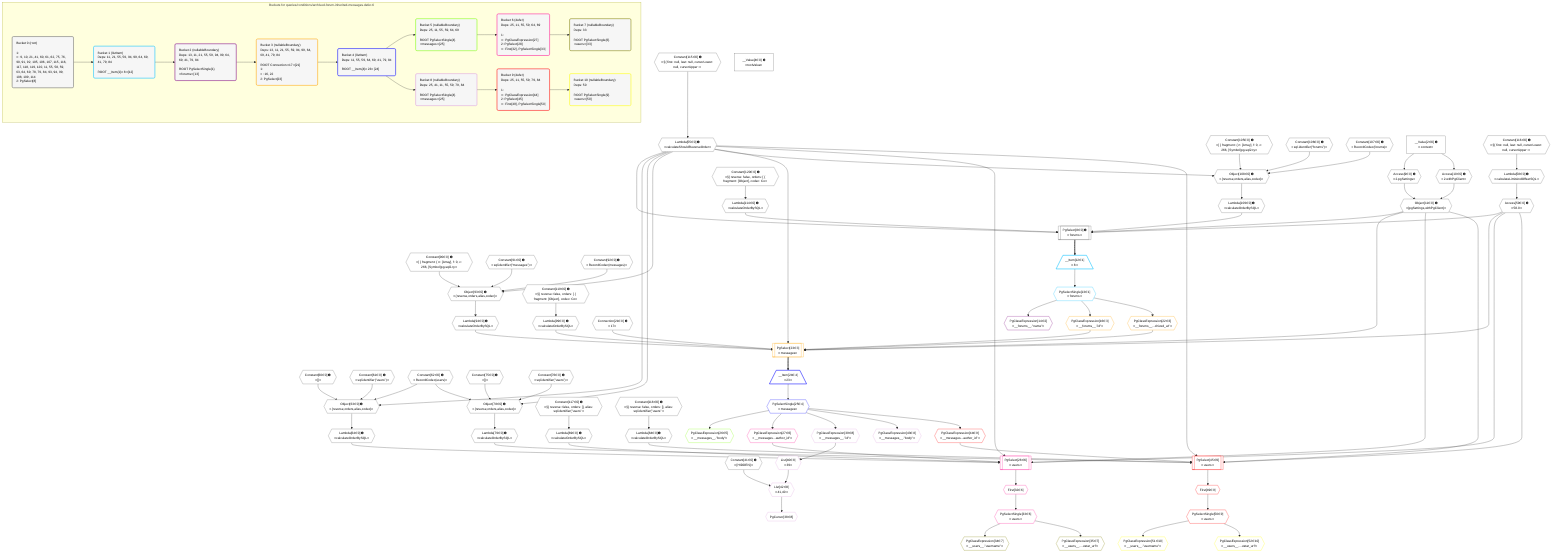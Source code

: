 %%{init: {'themeVariables': { 'fontSize': '12px'}}}%%
graph TD
    classDef path fill:#eee,stroke:#000,color:#000
    classDef plan fill:#fff,stroke-width:1px,color:#000
    classDef itemplan fill:#fff,stroke-width:2px,color:#000
    classDef unbatchedplan fill:#dff,stroke-width:1px,color:#000
    classDef sideeffectplan fill:#fcc,stroke-width:2px,color:#000
    classDef bucket fill:#f6f6f6,color:#000,stroke-width:2px,text-align:left


    %% plan dependencies
    PgSelect8[["PgSelect[8∈0] ➊<br />ᐸforumsᐳ"]]:::plan
    Object11{{"Object[11∈0] ➊<br />ᐸ{pgSettings,withPgClient}ᐳ"}}:::plan
    Lambda55{{"Lambda[55∈0] ➊<br />ᐸcalculateShouldReverseOrderᐳ"}}:::plan
    Access59{{"Access[59∈0] ➊<br />ᐸ58.0ᐳ"}}:::plan
    Lambda109{{"Lambda[109∈0] ➊<br />ᐸcalculateOrderBySQLᐳ"}}:::plan
    Lambda114{{"Lambda[114∈0] ➊<br />ᐸcalculateOrderBySQLᐳ"}}:::plan
    Object11 & Lambda55 & Access59 & Lambda109 & Lambda114 --> PgSelect8
    Object63{{"Object[63∈0] ➊<br />ᐸ{reverse,orders,alias,codec}ᐳ"}}:::plan
    Constant60{{"Constant[60∈0] ➊<br />ᐸ[]ᐳ"}}:::plan
    Constant61{{"Constant[61∈0] ➊<br />ᐸsql.identifier(”users”)ᐳ"}}:::plan
    Constant62{{"Constant[62∈0] ➊<br />ᐸRecordCodec(users)ᐳ"}}:::plan
    Lambda55 & Constant60 & Constant61 & Constant62 --> Object63
    Object78{{"Object[78∈0] ➊<br />ᐸ{reverse,orders,alias,codec}ᐳ"}}:::plan
    Constant75{{"Constant[75∈0] ➊<br />ᐸ[]ᐳ"}}:::plan
    Constant76{{"Constant[76∈0] ➊<br />ᐸsql.identifier(”users”)ᐳ"}}:::plan
    Lambda55 & Constant75 & Constant76 & Constant62 --> Object78
    Object93{{"Object[93∈0] ➊<br />ᐸ{reverse,orders,alias,codec}ᐳ"}}:::plan
    Constant90{{"Constant[90∈0] ➊<br />ᐸ[ { fragment: { n: [Array], f: 0, c: 266, [Symbol(pg-sql2-tyᐳ"}}:::plan
    Constant91{{"Constant[91∈0] ➊<br />ᐸsql.identifier(”messages”)ᐳ"}}:::plan
    Constant92{{"Constant[92∈0] ➊<br />ᐸRecordCodec(messages)ᐳ"}}:::plan
    Lambda55 & Constant90 & Constant91 & Constant92 --> Object93
    Object108{{"Object[108∈0] ➊<br />ᐸ{reverse,orders,alias,codec}ᐳ"}}:::plan
    Constant105{{"Constant[105∈0] ➊<br />ᐸ[ { fragment: { n: [Array], f: 0, c: 266, [Symbol(pg-sql2-tyᐳ"}}:::plan
    Constant106{{"Constant[106∈0] ➊<br />ᐸsql.identifier(”forums”)ᐳ"}}:::plan
    Constant107{{"Constant[107∈0] ➊<br />ᐸRecordCodec(forums)ᐳ"}}:::plan
    Lambda55 & Constant105 & Constant106 & Constant107 --> Object108
    Access9{{"Access[9∈0] ➊<br />ᐸ2.pgSettingsᐳ"}}:::plan
    Access10{{"Access[10∈0] ➊<br />ᐸ2.withPgClientᐳ"}}:::plan
    Access9 & Access10 --> Object11
    __Value2["__Value[2∈0] ➊<br />ᐸcontextᐳ"]:::plan
    __Value2 --> Access9
    __Value2 --> Access10
    Constant115{{"Constant[115∈0] ➊<br />ᐸ§{ first: null, last: null, cursorLower: null, cursorUpper: ᐳ"}}:::plan
    Constant115 --> Lambda55
    Lambda58{{"Lambda[58∈0] ➊<br />ᐸcalculateLimitAndOffsetSQLᐳ"}}:::plan
    Constant116{{"Constant[116∈0] ➊<br />ᐸ§{ first: null, last: null, cursorLower: null, cursorUpper: ᐳ"}}:::plan
    Constant116 --> Lambda58
    Lambda58 --> Access59
    Lambda64{{"Lambda[64∈0] ➊<br />ᐸcalculateOrderBySQLᐳ"}}:::plan
    Object63 --> Lambda64
    Lambda69{{"Lambda[69∈0] ➊<br />ᐸcalculateOrderBySQLᐳ"}}:::plan
    Constant117{{"Constant[117∈0] ➊<br />ᐸ§{ reverse: false, orders: [], alias: sql.identifier(”users”ᐳ"}}:::plan
    Constant117 --> Lambda69
    Lambda79{{"Lambda[79∈0] ➊<br />ᐸcalculateOrderBySQLᐳ"}}:::plan
    Object78 --> Lambda79
    Lambda84{{"Lambda[84∈0] ➊<br />ᐸcalculateOrderBySQLᐳ"}}:::plan
    Constant118{{"Constant[118∈0] ➊<br />ᐸ§{ reverse: false, orders: [], alias: sql.identifier(”users”ᐳ"}}:::plan
    Constant118 --> Lambda84
    Lambda94{{"Lambda[94∈0] ➊<br />ᐸcalculateOrderBySQLᐳ"}}:::plan
    Object93 --> Lambda94
    Lambda99{{"Lambda[99∈0] ➊<br />ᐸcalculateOrderBySQLᐳ"}}:::plan
    Constant119{{"Constant[119∈0] ➊<br />ᐸ§{ reverse: false, orders: [ { fragment: [Object], codec: Coᐳ"}}:::plan
    Constant119 --> Lambda99
    Object108 --> Lambda109
    Constant120{{"Constant[120∈0] ➊<br />ᐸ§{ reverse: false, orders: [ { fragment: [Object], codec: Coᐳ"}}:::plan
    Constant120 --> Lambda114
    __Value4["__Value[4∈0] ➊<br />ᐸrootValueᐳ"]:::plan
    Connection21{{"Connection[21∈0] ➊<br />ᐸ17ᐳ"}}:::plan
    Constant41{{"Constant[41∈0] ➊<br />ᐸ[HIDDEN]ᐳ"}}:::plan
    __Item12[/"__Item[12∈1]<br />ᐸ8ᐳ"\]:::itemplan
    PgSelect8 ==> __Item12
    PgSelectSingle13{{"PgSelectSingle[13∈1]<br />ᐸforumsᐳ"}}:::plan
    __Item12 --> PgSelectSingle13
    PgClassExpression14{{"PgClassExpression[14∈2]<br />ᐸ__forums__.”name”ᐳ"}}:::plan
    PgSelectSingle13 --> PgClassExpression14
    PgSelect23[["PgSelect[23∈3]<br />ᐸmessagesᐳ"]]:::plan
    PgClassExpression16{{"PgClassExpression[16∈3]<br />ᐸ__forums__.”id”ᐳ"}}:::plan
    PgClassExpression22{{"PgClassExpression[22∈3]<br />ᐸ__forums__...chived_at”ᐳ"}}:::plan
    Object11 & PgClassExpression16 & PgClassExpression22 & Connection21 & Lambda55 & Access59 & Lambda94 & Lambda99 --> PgSelect23
    PgSelectSingle13 --> PgClassExpression16
    PgSelectSingle13 --> PgClassExpression22
    __Item24[/"__Item[24∈4]<br />ᐸ23ᐳ"\]:::itemplan
    PgSelect23 ==> __Item24
    PgSelectSingle25{{"PgSelectSingle[25∈4]<br />ᐸmessagesᐳ"}}:::plan
    __Item24 --> PgSelectSingle25
    PgClassExpression26{{"PgClassExpression[26∈5]<br />ᐸ__messages__.”body”ᐳ"}}:::plan
    PgSelectSingle25 --> PgClassExpression26
    PgSelect28[["PgSelect[28∈6]<br />ᐸusersᐳ"]]:::plan
    PgClassExpression27{{"PgClassExpression[27∈6]<br />ᐸ__messages...author_id”ᐳ"}}:::plan
    Object11 & PgClassExpression27 & Lambda55 & Access59 & Lambda64 & Lambda69 --> PgSelect28
    PgSelectSingle25 --> PgClassExpression27
    First32{{"First[32∈6]"}}:::plan
    PgSelect28 --> First32
    PgSelectSingle33{{"PgSelectSingle[33∈6]<br />ᐸusersᐳ"}}:::plan
    First32 --> PgSelectSingle33
    PgClassExpression34{{"PgClassExpression[34∈7]<br />ᐸ__users__.”username”ᐳ"}}:::plan
    PgSelectSingle33 --> PgClassExpression34
    PgClassExpression35{{"PgClassExpression[35∈7]<br />ᐸ__users__....vatar_url”ᐳ"}}:::plan
    PgSelectSingle33 --> PgClassExpression35
    List42{{"List[42∈8]<br />ᐸ41,40ᐳ"}}:::plan
    List40{{"List[40∈8]<br />ᐸ39ᐳ"}}:::plan
    Constant41 & List40 --> List42
    PgCursor38{{"PgCursor[38∈8]"}}:::plan
    List42 --> PgCursor38
    PgClassExpression39{{"PgClassExpression[39∈8]<br />ᐸ__messages__.”id”ᐳ"}}:::plan
    PgSelectSingle25 --> PgClassExpression39
    PgClassExpression39 --> List40
    PgClassExpression43{{"PgClassExpression[43∈8]<br />ᐸ__messages__.”body”ᐳ"}}:::plan
    PgSelectSingle25 --> PgClassExpression43
    PgSelect45[["PgSelect[45∈9]<br />ᐸusersᐳ"]]:::plan
    PgClassExpression44{{"PgClassExpression[44∈9]<br />ᐸ__messages...author_id”ᐳ"}}:::plan
    Object11 & PgClassExpression44 & Lambda55 & Access59 & Lambda79 & Lambda84 --> PgSelect45
    PgSelectSingle25 --> PgClassExpression44
    First49{{"First[49∈9]"}}:::plan
    PgSelect45 --> First49
    PgSelectSingle50{{"PgSelectSingle[50∈9]<br />ᐸusersᐳ"}}:::plan
    First49 --> PgSelectSingle50
    PgClassExpression51{{"PgClassExpression[51∈10]<br />ᐸ__users__.”username”ᐳ"}}:::plan
    PgSelectSingle50 --> PgClassExpression51
    PgClassExpression52{{"PgClassExpression[52∈10]<br />ᐸ__users__....vatar_url”ᐳ"}}:::plan
    PgSelectSingle50 --> PgClassExpression52

    %% define steps

    subgraph "Buckets for queries/conditions/archived-forum-inherited-messages.defer-6"
    Bucket0("Bucket 0 (root)<br /><br />1: <br />ᐳ: 9, 10, 21, 41, 60, 61, 62, 75, 76, 90, 91, 92, 105, 106, 107, 115, 116, 117, 118, 119, 120, 11, 55, 58, 59, 63, 64, 69, 78, 79, 84, 93, 94, 99, 108, 109, 114<br />2: PgSelect[8]"):::bucket
    classDef bucket0 stroke:#696969
    class Bucket0,__Value2,__Value4,PgSelect8,Access9,Access10,Object11,Connection21,Constant41,Lambda55,Lambda58,Access59,Constant60,Constant61,Constant62,Object63,Lambda64,Lambda69,Constant75,Constant76,Object78,Lambda79,Lambda84,Constant90,Constant91,Constant92,Object93,Lambda94,Lambda99,Constant105,Constant106,Constant107,Object108,Lambda109,Lambda114,Constant115,Constant116,Constant117,Constant118,Constant119,Constant120 bucket0
    Bucket1("Bucket 1 (listItem)<br />Deps: 11, 21, 55, 59, 94, 99, 64, 69, 41, 79, 84<br /><br />ROOT __Item{1}ᐸ8ᐳ[12]"):::bucket
    classDef bucket1 stroke:#00bfff
    class Bucket1,__Item12,PgSelectSingle13 bucket1
    Bucket2("Bucket 2 (nullableBoundary)<br />Deps: 13, 11, 21, 55, 59, 94, 99, 64, 69, 41, 79, 84<br /><br />ROOT PgSelectSingle{1}ᐸforumsᐳ[13]"):::bucket
    classDef bucket2 stroke:#7f007f
    class Bucket2,PgClassExpression14 bucket2
    Bucket3("Bucket 3 (nullableBoundary)<br />Deps: 13, 11, 21, 55, 59, 94, 99, 64, 69, 41, 79, 84<br /><br />ROOT Connectionᐸ17ᐳ[21]<br />1: <br />ᐳ: 16, 22<br />2: PgSelect[23]"):::bucket
    classDef bucket3 stroke:#ffa500
    class Bucket3,PgClassExpression16,PgClassExpression22,PgSelect23 bucket3
    Bucket4("Bucket 4 (listItem)<br />Deps: 11, 55, 59, 64, 69, 41, 79, 84<br /><br />ROOT __Item{4}ᐸ23ᐳ[24]"):::bucket
    classDef bucket4 stroke:#0000ff
    class Bucket4,__Item24,PgSelectSingle25 bucket4
    Bucket5("Bucket 5 (nullableBoundary)<br />Deps: 25, 11, 55, 59, 64, 69<br /><br />ROOT PgSelectSingle{4}ᐸmessagesᐳ[25]"):::bucket
    classDef bucket5 stroke:#7fff00
    class Bucket5,PgClassExpression26 bucket5
    Bucket6("Bucket 6 (defer)<br />Deps: 25, 11, 55, 59, 64, 69<br /><br />1: <br />ᐳ: PgClassExpression[27]<br />2: PgSelect[28]<br />ᐳ: First[32], PgSelectSingle[33]"):::bucket
    classDef bucket6 stroke:#ff1493
    class Bucket6,PgClassExpression27,PgSelect28,First32,PgSelectSingle33 bucket6
    Bucket7("Bucket 7 (nullableBoundary)<br />Deps: 33<br /><br />ROOT PgSelectSingle{6}ᐸusersᐳ[33]"):::bucket
    classDef bucket7 stroke:#808000
    class Bucket7,PgClassExpression34,PgClassExpression35 bucket7
    Bucket8("Bucket 8 (nullableBoundary)<br />Deps: 25, 41, 11, 55, 59, 79, 84<br /><br />ROOT PgSelectSingle{4}ᐸmessagesᐳ[25]"):::bucket
    classDef bucket8 stroke:#dda0dd
    class Bucket8,PgCursor38,PgClassExpression39,List40,List42,PgClassExpression43 bucket8
    Bucket9("Bucket 9 (defer)<br />Deps: 25, 11, 55, 59, 79, 84<br /><br />1: <br />ᐳ: PgClassExpression[44]<br />2: PgSelect[45]<br />ᐳ: First[49], PgSelectSingle[50]"):::bucket
    classDef bucket9 stroke:#ff0000
    class Bucket9,PgClassExpression44,PgSelect45,First49,PgSelectSingle50 bucket9
    Bucket10("Bucket 10 (nullableBoundary)<br />Deps: 50<br /><br />ROOT PgSelectSingle{9}ᐸusersᐳ[50]"):::bucket
    classDef bucket10 stroke:#ffff00
    class Bucket10,PgClassExpression51,PgClassExpression52 bucket10
    Bucket0 --> Bucket1
    Bucket1 --> Bucket2
    Bucket2 --> Bucket3
    Bucket3 --> Bucket4
    Bucket4 --> Bucket5 & Bucket8
    Bucket5 --> Bucket6
    Bucket6 --> Bucket7
    Bucket8 --> Bucket9
    Bucket9 --> Bucket10
    end